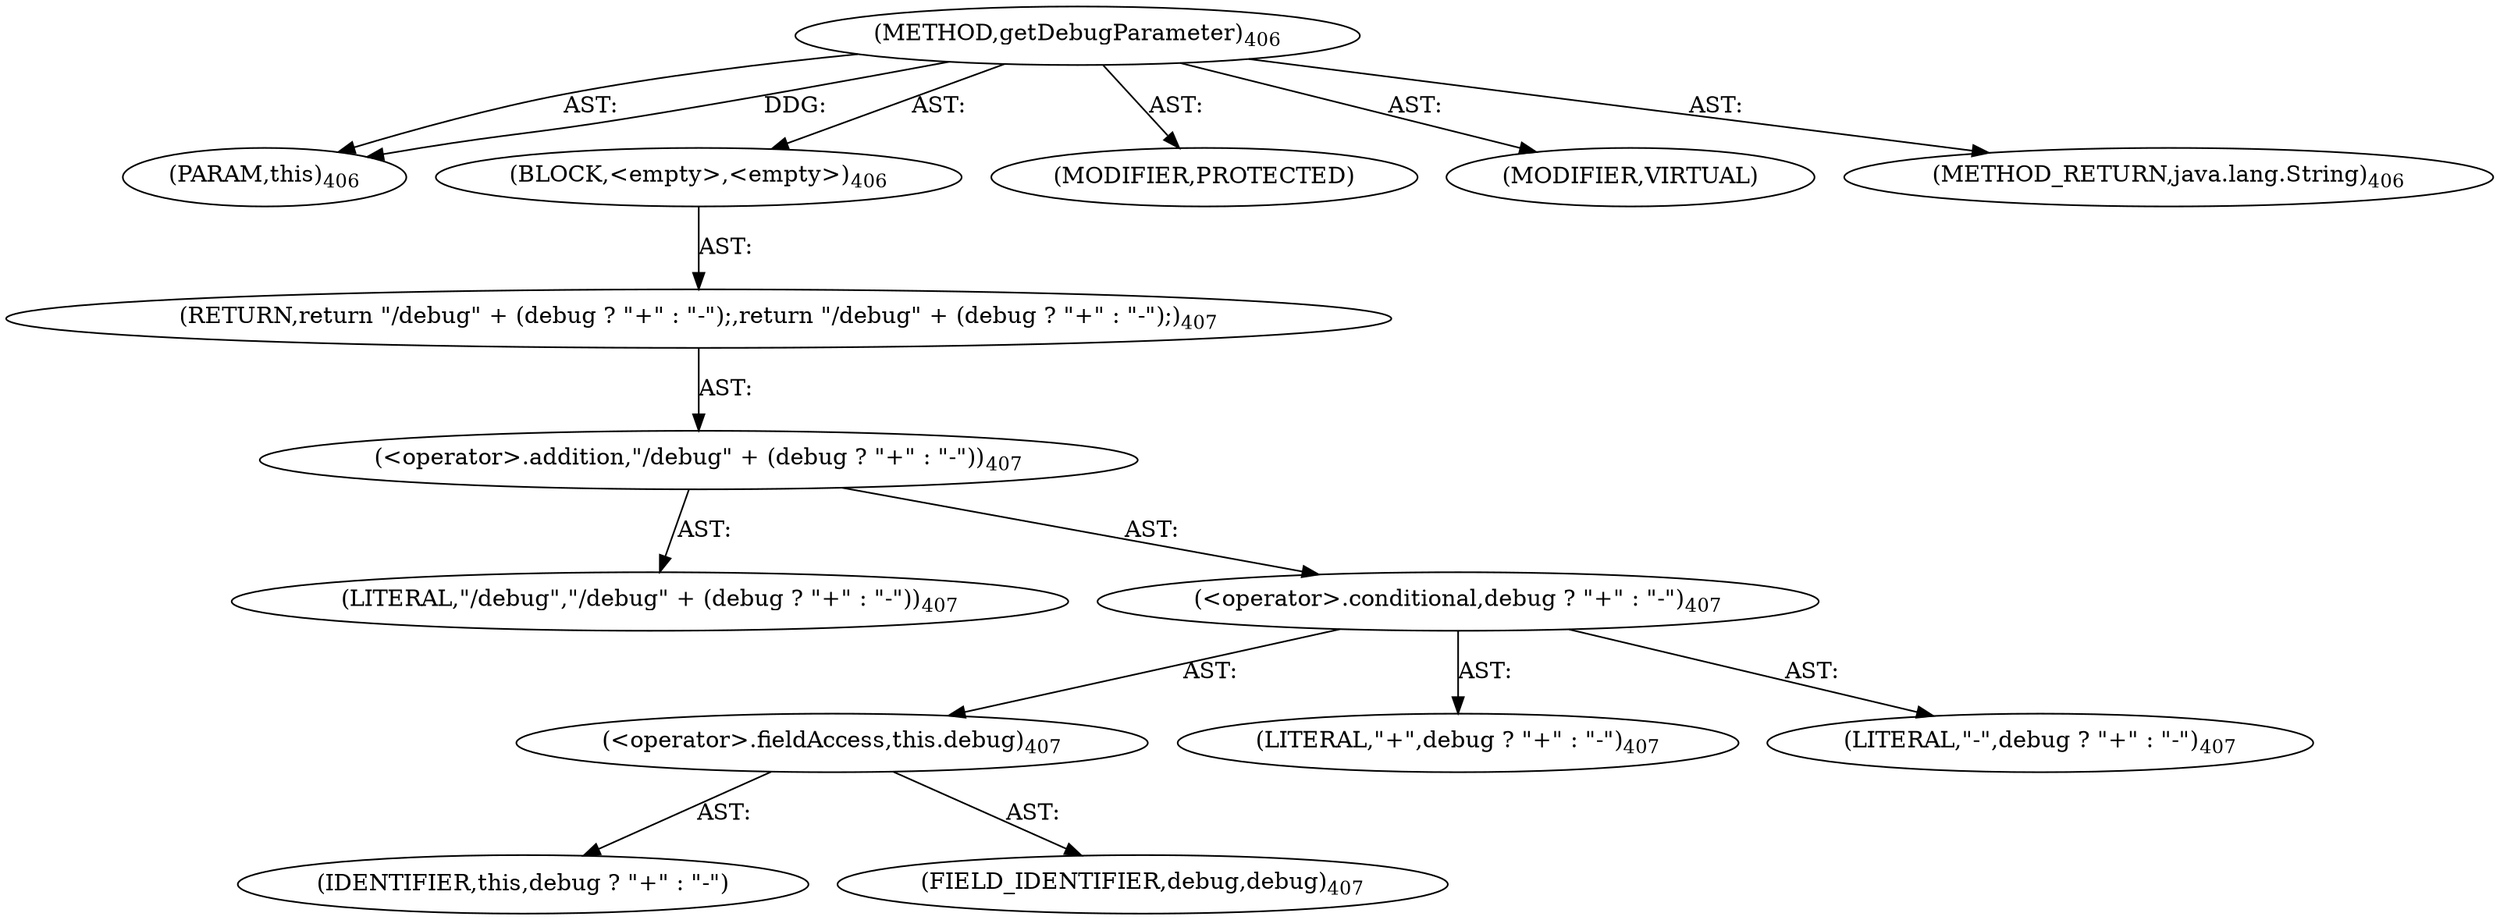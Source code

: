 digraph "getDebugParameter" {  
"111669149711" [label = <(METHOD,getDebugParameter)<SUB>406</SUB>> ]
"115964117032" [label = <(PARAM,this)<SUB>406</SUB>> ]
"25769803797" [label = <(BLOCK,&lt;empty&gt;,&lt;empty&gt;)<SUB>406</SUB>> ]
"146028888074" [label = <(RETURN,return &quot;/debug&quot; + (debug ? &quot;+&quot; : &quot;-&quot;);,return &quot;/debug&quot; + (debug ? &quot;+&quot; : &quot;-&quot;);)<SUB>407</SUB>> ]
"30064771168" [label = <(&lt;operator&gt;.addition,&quot;/debug&quot; + (debug ? &quot;+&quot; : &quot;-&quot;))<SUB>407</SUB>> ]
"90194313243" [label = <(LITERAL,&quot;/debug&quot;,&quot;/debug&quot; + (debug ? &quot;+&quot; : &quot;-&quot;))<SUB>407</SUB>> ]
"30064771169" [label = <(&lt;operator&gt;.conditional,debug ? &quot;+&quot; : &quot;-&quot;)<SUB>407</SUB>> ]
"30064771170" [label = <(&lt;operator&gt;.fieldAccess,this.debug)<SUB>407</SUB>> ]
"68719476840" [label = <(IDENTIFIER,this,debug ? &quot;+&quot; : &quot;-&quot;)> ]
"55834574888" [label = <(FIELD_IDENTIFIER,debug,debug)<SUB>407</SUB>> ]
"90194313244" [label = <(LITERAL,&quot;+&quot;,debug ? &quot;+&quot; : &quot;-&quot;)<SUB>407</SUB>> ]
"90194313245" [label = <(LITERAL,&quot;-&quot;,debug ? &quot;+&quot; : &quot;-&quot;)<SUB>407</SUB>> ]
"133143986229" [label = <(MODIFIER,PROTECTED)> ]
"133143986230" [label = <(MODIFIER,VIRTUAL)> ]
"128849018895" [label = <(METHOD_RETURN,java.lang.String)<SUB>406</SUB>> ]
  "111669149711" -> "115964117032"  [ label = "AST: "] 
  "111669149711" -> "25769803797"  [ label = "AST: "] 
  "111669149711" -> "133143986229"  [ label = "AST: "] 
  "111669149711" -> "133143986230"  [ label = "AST: "] 
  "111669149711" -> "128849018895"  [ label = "AST: "] 
  "25769803797" -> "146028888074"  [ label = "AST: "] 
  "146028888074" -> "30064771168"  [ label = "AST: "] 
  "30064771168" -> "90194313243"  [ label = "AST: "] 
  "30064771168" -> "30064771169"  [ label = "AST: "] 
  "30064771169" -> "30064771170"  [ label = "AST: "] 
  "30064771169" -> "90194313244"  [ label = "AST: "] 
  "30064771169" -> "90194313245"  [ label = "AST: "] 
  "30064771170" -> "68719476840"  [ label = "AST: "] 
  "30064771170" -> "55834574888"  [ label = "AST: "] 
  "111669149711" -> "115964117032"  [ label = "DDG: "] 
}
